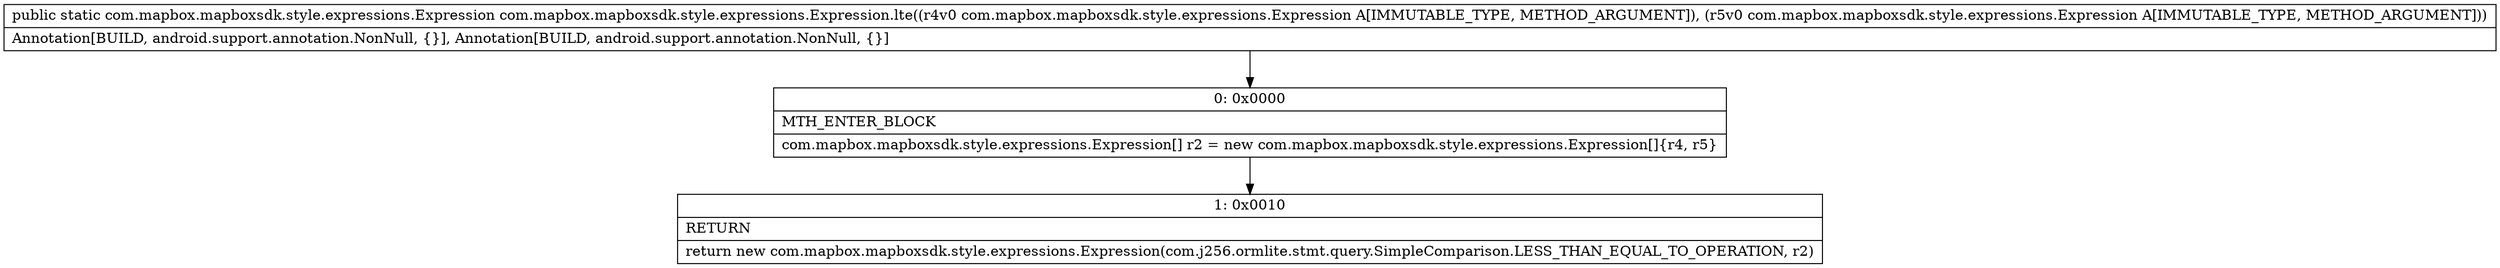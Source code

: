 digraph "CFG forcom.mapbox.mapboxsdk.style.expressions.Expression.lte(Lcom\/mapbox\/mapboxsdk\/style\/expressions\/Expression;Lcom\/mapbox\/mapboxsdk\/style\/expressions\/Expression;)Lcom\/mapbox\/mapboxsdk\/style\/expressions\/Expression;" {
Node_0 [shape=record,label="{0\:\ 0x0000|MTH_ENTER_BLOCK\l|com.mapbox.mapboxsdk.style.expressions.Expression[] r2 = new com.mapbox.mapboxsdk.style.expressions.Expression[]\{r4, r5\}\l}"];
Node_1 [shape=record,label="{1\:\ 0x0010|RETURN\l|return new com.mapbox.mapboxsdk.style.expressions.Expression(com.j256.ormlite.stmt.query.SimpleComparison.LESS_THAN_EQUAL_TO_OPERATION, r2)\l}"];
MethodNode[shape=record,label="{public static com.mapbox.mapboxsdk.style.expressions.Expression com.mapbox.mapboxsdk.style.expressions.Expression.lte((r4v0 com.mapbox.mapboxsdk.style.expressions.Expression A[IMMUTABLE_TYPE, METHOD_ARGUMENT]), (r5v0 com.mapbox.mapboxsdk.style.expressions.Expression A[IMMUTABLE_TYPE, METHOD_ARGUMENT]))  | Annotation[BUILD, android.support.annotation.NonNull, \{\}], Annotation[BUILD, android.support.annotation.NonNull, \{\}]\l}"];
MethodNode -> Node_0;
Node_0 -> Node_1;
}

